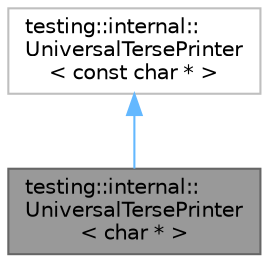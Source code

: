 digraph "testing::internal::UniversalTersePrinter&lt; char * &gt;"
{
 // LATEX_PDF_SIZE
  bgcolor="transparent";
  edge [fontname=Helvetica,fontsize=10,labelfontname=Helvetica,labelfontsize=10];
  node [fontname=Helvetica,fontsize=10,shape=box,height=0.2,width=0.4];
  Node1 [id="Node000001",label="testing::internal::\lUniversalTersePrinter\l\< char * \>",height=0.2,width=0.4,color="gray40", fillcolor="grey60", style="filled", fontcolor="black",tooltip=" "];
  Node2 -> Node1 [id="edge1_Node000001_Node000002",dir="back",color="steelblue1",style="solid",tooltip=" "];
  Node2 [id="Node000002",label="testing::internal::\lUniversalTersePrinter\l\< const char * \>",height=0.2,width=0.4,color="grey75", fillcolor="white", style="filled",URL="$classtesting_1_1internal_1_1_universal_terse_printer_3_01const_01char_01_5_01_4.html",tooltip=" "];
}
